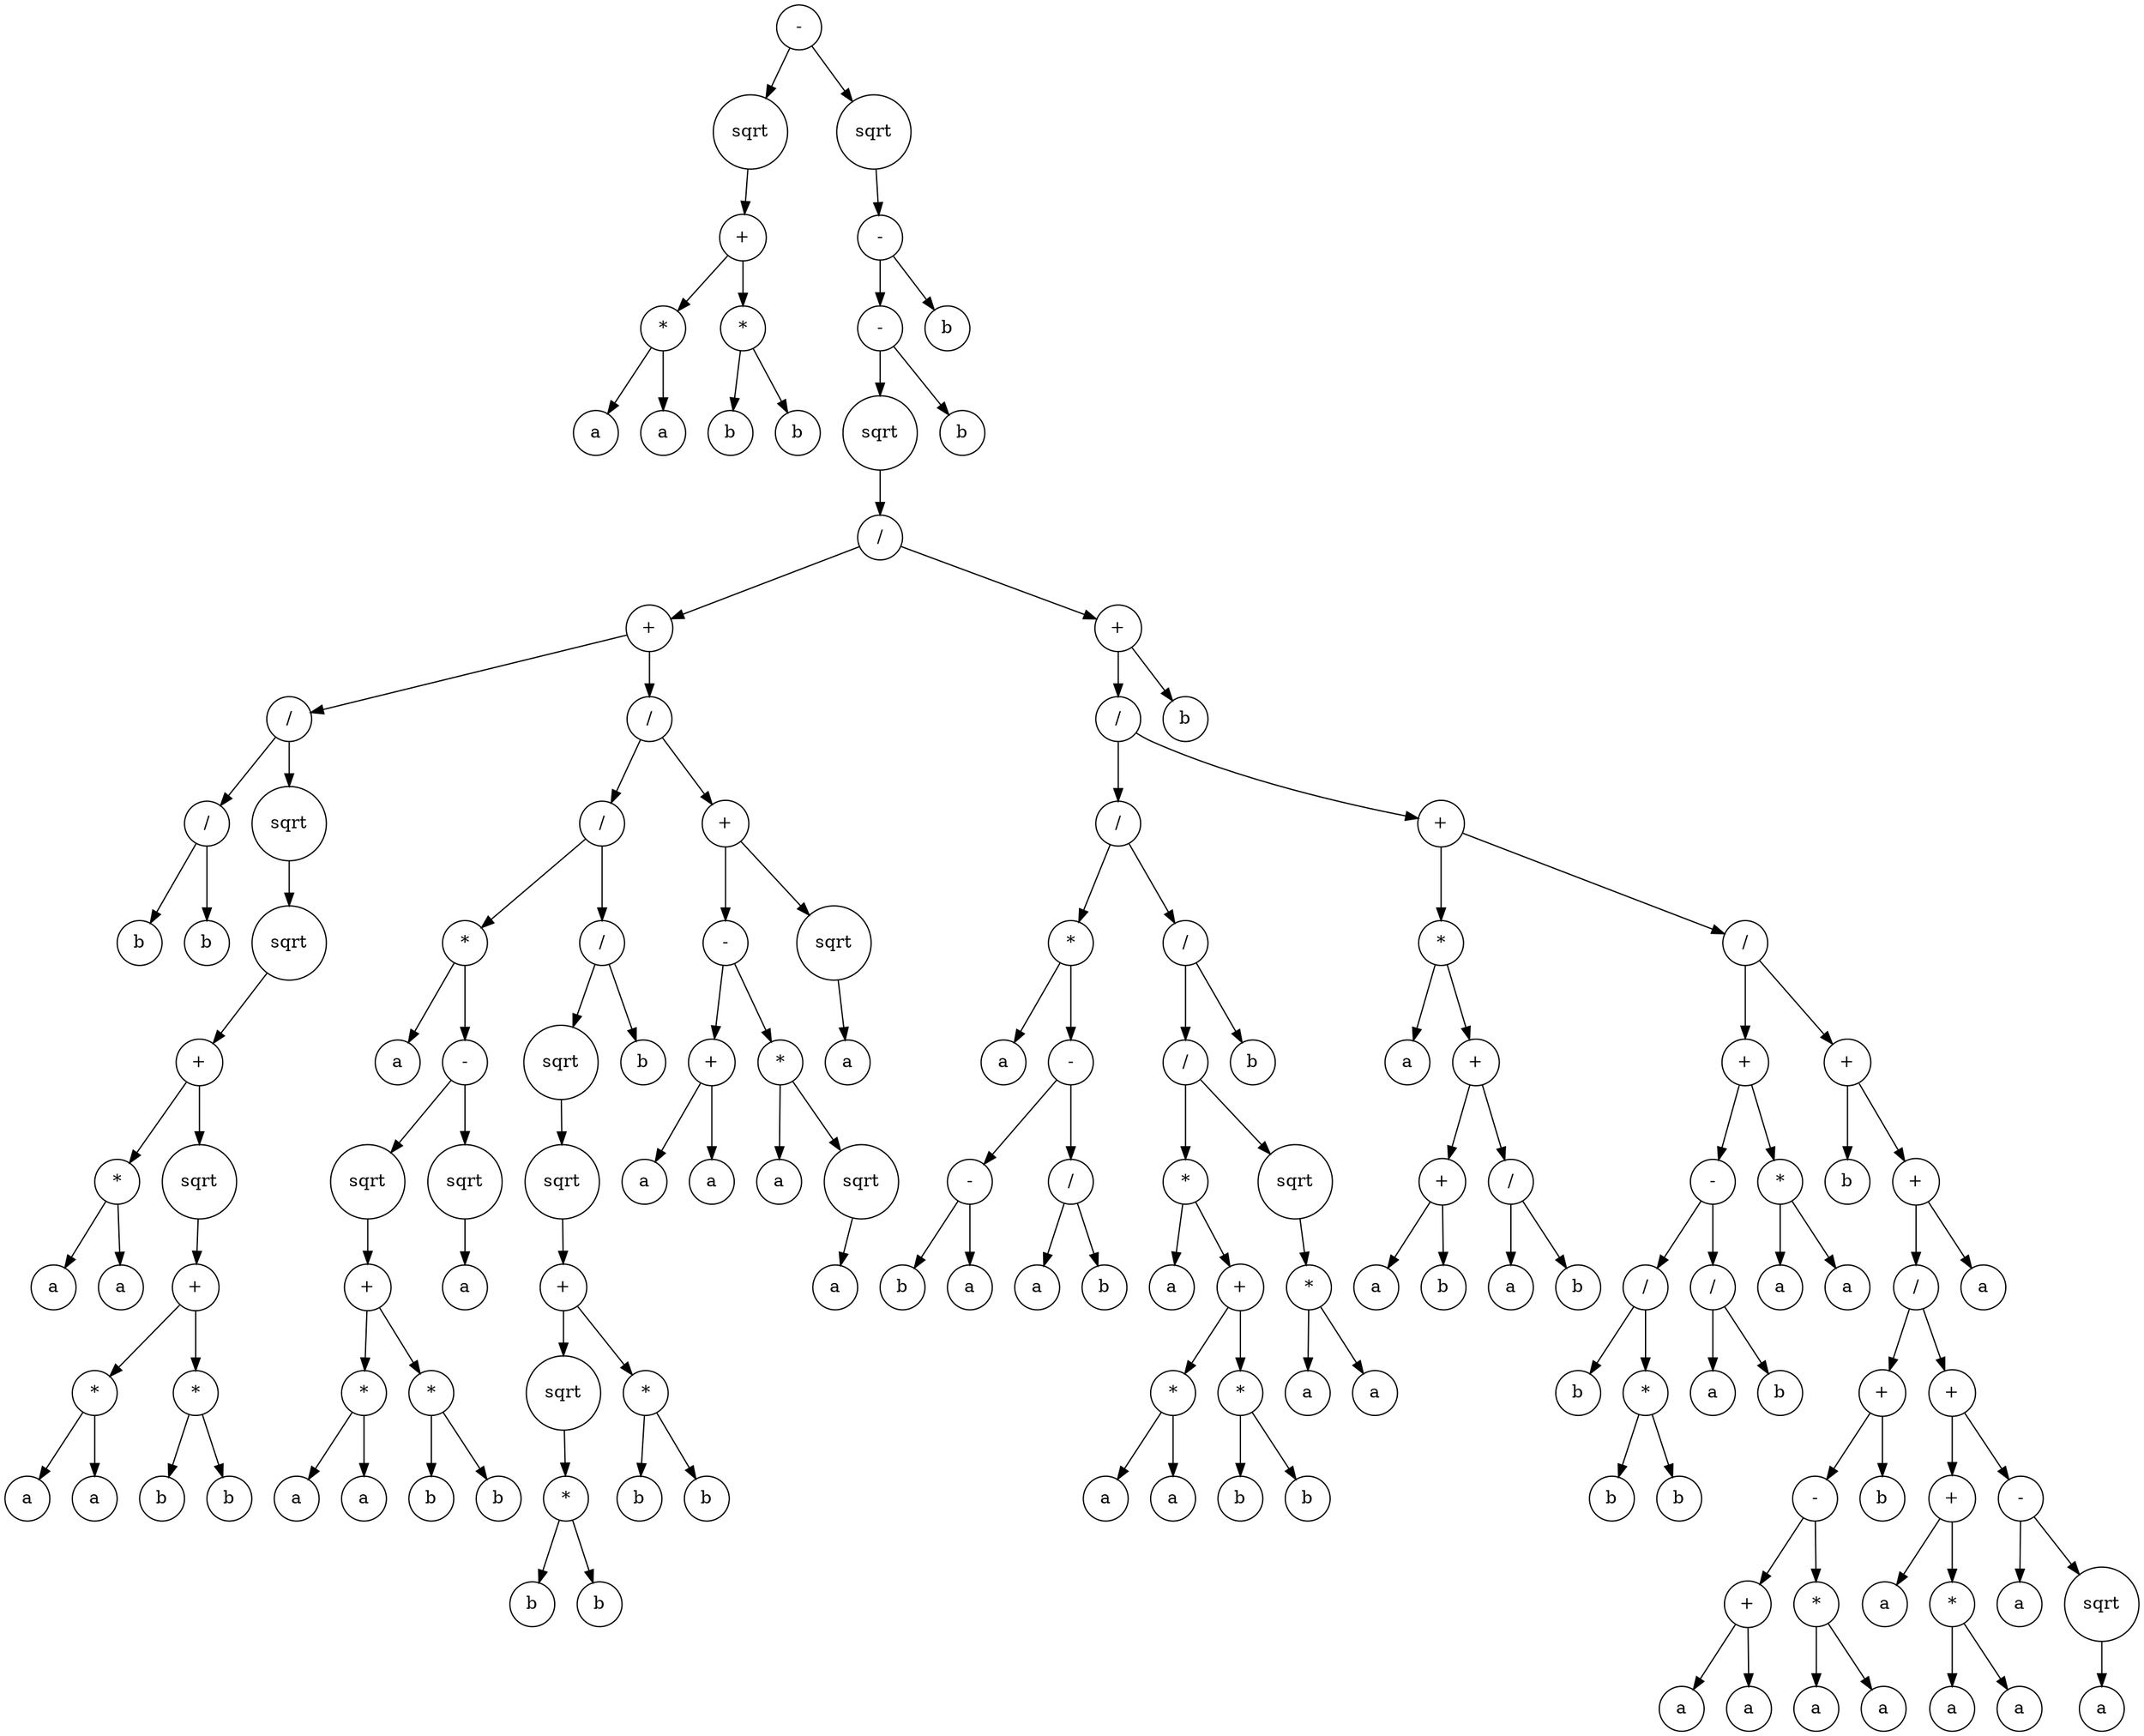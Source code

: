 digraph g {
graph [ordering=out];
node [shape=circle];
n[label = "-"];
n0[label = "sqrt"];
n00[label = "+"];
n000[label = "*"];
n0000[label = "a"];
n000 -> n0000;
n0001[label = "a"];
n000 -> n0001;
n00 -> n000;
n001[label = "*"];
n0010[label = "b"];
n001 -> n0010;
n0011[label = "b"];
n001 -> n0011;
n00 -> n001;
n0 -> n00;
n -> n0;
n1[label = "sqrt"];
n10[label = "-"];
n100[label = "-"];
n1000[label = "sqrt"];
n10000[label = "/"];
n100000[label = "+"];
n1000000[label = "/"];
n10000000[label = "/"];
n100000000[label = "b"];
n10000000 -> n100000000;
n100000001[label = "b"];
n10000000 -> n100000001;
n1000000 -> n10000000;
n10000001[label = "sqrt"];
n100000010[label = "sqrt"];
n1000000100[label = "+"];
n10000001000[label = "*"];
n100000010000[label = "a"];
n10000001000 -> n100000010000;
n100000010001[label = "a"];
n10000001000 -> n100000010001;
n1000000100 -> n10000001000;
n10000001001[label = "sqrt"];
n100000010010[label = "+"];
n1000000100100[label = "*"];
n10000001001000[label = "a"];
n1000000100100 -> n10000001001000;
n10000001001001[label = "a"];
n1000000100100 -> n10000001001001;
n100000010010 -> n1000000100100;
n1000000100101[label = "*"];
n10000001001010[label = "b"];
n1000000100101 -> n10000001001010;
n10000001001011[label = "b"];
n1000000100101 -> n10000001001011;
n100000010010 -> n1000000100101;
n10000001001 -> n100000010010;
n1000000100 -> n10000001001;
n100000010 -> n1000000100;
n10000001 -> n100000010;
n1000000 -> n10000001;
n100000 -> n1000000;
n1000001[label = "/"];
n10000010[label = "/"];
n100000100[label = "*"];
n1000001000[label = "a"];
n100000100 -> n1000001000;
n1000001001[label = "-"];
n10000010010[label = "sqrt"];
n100000100100[label = "+"];
n1000001001000[label = "*"];
n10000010010000[label = "a"];
n1000001001000 -> n10000010010000;
n10000010010001[label = "a"];
n1000001001000 -> n10000010010001;
n100000100100 -> n1000001001000;
n1000001001001[label = "*"];
n10000010010010[label = "b"];
n1000001001001 -> n10000010010010;
n10000010010011[label = "b"];
n1000001001001 -> n10000010010011;
n100000100100 -> n1000001001001;
n10000010010 -> n100000100100;
n1000001001 -> n10000010010;
n10000010011[label = "sqrt"];
n100000100110[label = "a"];
n10000010011 -> n100000100110;
n1000001001 -> n10000010011;
n100000100 -> n1000001001;
n10000010 -> n100000100;
n100000101[label = "/"];
n1000001010[label = "sqrt"];
n10000010100[label = "sqrt"];
n100000101000[label = "+"];
n1000001010000[label = "sqrt"];
n10000010100000[label = "*"];
n100000101000000[label = "b"];
n10000010100000 -> n100000101000000;
n100000101000001[label = "b"];
n10000010100000 -> n100000101000001;
n1000001010000 -> n10000010100000;
n100000101000 -> n1000001010000;
n1000001010001[label = "*"];
n10000010100010[label = "b"];
n1000001010001 -> n10000010100010;
n10000010100011[label = "b"];
n1000001010001 -> n10000010100011;
n100000101000 -> n1000001010001;
n10000010100 -> n100000101000;
n1000001010 -> n10000010100;
n100000101 -> n1000001010;
n1000001011[label = "b"];
n100000101 -> n1000001011;
n10000010 -> n100000101;
n1000001 -> n10000010;
n10000011[label = "+"];
n100000110[label = "-"];
n1000001100[label = "+"];
n10000011000[label = "a"];
n1000001100 -> n10000011000;
n10000011001[label = "a"];
n1000001100 -> n10000011001;
n100000110 -> n1000001100;
n1000001101[label = "*"];
n10000011010[label = "a"];
n1000001101 -> n10000011010;
n10000011011[label = "sqrt"];
n100000110110[label = "a"];
n10000011011 -> n100000110110;
n1000001101 -> n10000011011;
n100000110 -> n1000001101;
n10000011 -> n100000110;
n100000111[label = "sqrt"];
n1000001110[label = "a"];
n100000111 -> n1000001110;
n10000011 -> n100000111;
n1000001 -> n10000011;
n100000 -> n1000001;
n10000 -> n100000;
n100001[label = "+"];
n1000010[label = "/"];
n10000100[label = "/"];
n100001000[label = "*"];
n1000010000[label = "a"];
n100001000 -> n1000010000;
n1000010001[label = "-"];
n10000100010[label = "-"];
n100001000100[label = "b"];
n10000100010 -> n100001000100;
n100001000101[label = "a"];
n10000100010 -> n100001000101;
n1000010001 -> n10000100010;
n10000100011[label = "/"];
n100001000110[label = "a"];
n10000100011 -> n100001000110;
n100001000111[label = "b"];
n10000100011 -> n100001000111;
n1000010001 -> n10000100011;
n100001000 -> n1000010001;
n10000100 -> n100001000;
n100001001[label = "/"];
n1000010010[label = "/"];
n10000100100[label = "*"];
n100001001000[label = "a"];
n10000100100 -> n100001001000;
n100001001001[label = "+"];
n1000010010010[label = "*"];
n10000100100100[label = "a"];
n1000010010010 -> n10000100100100;
n10000100100101[label = "a"];
n1000010010010 -> n10000100100101;
n100001001001 -> n1000010010010;
n1000010010011[label = "*"];
n10000100100110[label = "b"];
n1000010010011 -> n10000100100110;
n10000100100111[label = "b"];
n1000010010011 -> n10000100100111;
n100001001001 -> n1000010010011;
n10000100100 -> n100001001001;
n1000010010 -> n10000100100;
n10000100101[label = "sqrt"];
n100001001010[label = "*"];
n1000010010100[label = "a"];
n100001001010 -> n1000010010100;
n1000010010101[label = "a"];
n100001001010 -> n1000010010101;
n10000100101 -> n100001001010;
n1000010010 -> n10000100101;
n100001001 -> n1000010010;
n1000010011[label = "b"];
n100001001 -> n1000010011;
n10000100 -> n100001001;
n1000010 -> n10000100;
n10000101[label = "+"];
n100001010[label = "*"];
n1000010100[label = "a"];
n100001010 -> n1000010100;
n1000010101[label = "+"];
n10000101010[label = "+"];
n100001010100[label = "a"];
n10000101010 -> n100001010100;
n100001010101[label = "b"];
n10000101010 -> n100001010101;
n1000010101 -> n10000101010;
n10000101011[label = "/"];
n100001010110[label = "a"];
n10000101011 -> n100001010110;
n100001010111[label = "b"];
n10000101011 -> n100001010111;
n1000010101 -> n10000101011;
n100001010 -> n1000010101;
n10000101 -> n100001010;
n100001011[label = "/"];
n1000010110[label = "+"];
n10000101100[label = "-"];
n100001011000[label = "/"];
n1000010110000[label = "b"];
n100001011000 -> n1000010110000;
n1000010110001[label = "*"];
n10000101100010[label = "b"];
n1000010110001 -> n10000101100010;
n10000101100011[label = "b"];
n1000010110001 -> n10000101100011;
n100001011000 -> n1000010110001;
n10000101100 -> n100001011000;
n100001011001[label = "/"];
n1000010110010[label = "a"];
n100001011001 -> n1000010110010;
n1000010110011[label = "b"];
n100001011001 -> n1000010110011;
n10000101100 -> n100001011001;
n1000010110 -> n10000101100;
n10000101101[label = "*"];
n100001011010[label = "a"];
n10000101101 -> n100001011010;
n100001011011[label = "a"];
n10000101101 -> n100001011011;
n1000010110 -> n10000101101;
n100001011 -> n1000010110;
n1000010111[label = "+"];
n10000101110[label = "b"];
n1000010111 -> n10000101110;
n10000101111[label = "+"];
n100001011110[label = "/"];
n1000010111100[label = "+"];
n10000101111000[label = "-"];
n100001011110000[label = "+"];
n1000010111100000[label = "a"];
n100001011110000 -> n1000010111100000;
n1000010111100001[label = "a"];
n100001011110000 -> n1000010111100001;
n10000101111000 -> n100001011110000;
n100001011110001[label = "*"];
n1000010111100010[label = "a"];
n100001011110001 -> n1000010111100010;
n1000010111100011[label = "a"];
n100001011110001 -> n1000010111100011;
n10000101111000 -> n100001011110001;
n1000010111100 -> n10000101111000;
n10000101111001[label = "b"];
n1000010111100 -> n10000101111001;
n100001011110 -> n1000010111100;
n1000010111101[label = "+"];
n10000101111010[label = "+"];
n100001011110100[label = "a"];
n10000101111010 -> n100001011110100;
n100001011110101[label = "*"];
n1000010111101010[label = "a"];
n100001011110101 -> n1000010111101010;
n1000010111101011[label = "a"];
n100001011110101 -> n1000010111101011;
n10000101111010 -> n100001011110101;
n1000010111101 -> n10000101111010;
n10000101111011[label = "-"];
n100001011110110[label = "a"];
n10000101111011 -> n100001011110110;
n100001011110111[label = "sqrt"];
n1000010111101110[label = "a"];
n100001011110111 -> n1000010111101110;
n10000101111011 -> n100001011110111;
n1000010111101 -> n10000101111011;
n100001011110 -> n1000010111101;
n10000101111 -> n100001011110;
n100001011111[label = "a"];
n10000101111 -> n100001011111;
n1000010111 -> n10000101111;
n100001011 -> n1000010111;
n10000101 -> n100001011;
n1000010 -> n10000101;
n100001 -> n1000010;
n1000011[label = "b"];
n100001 -> n1000011;
n10000 -> n100001;
n1000 -> n10000;
n100 -> n1000;
n1001[label = "b"];
n100 -> n1001;
n10 -> n100;
n101[label = "b"];
n10 -> n101;
n1 -> n10;
n -> n1;
}
